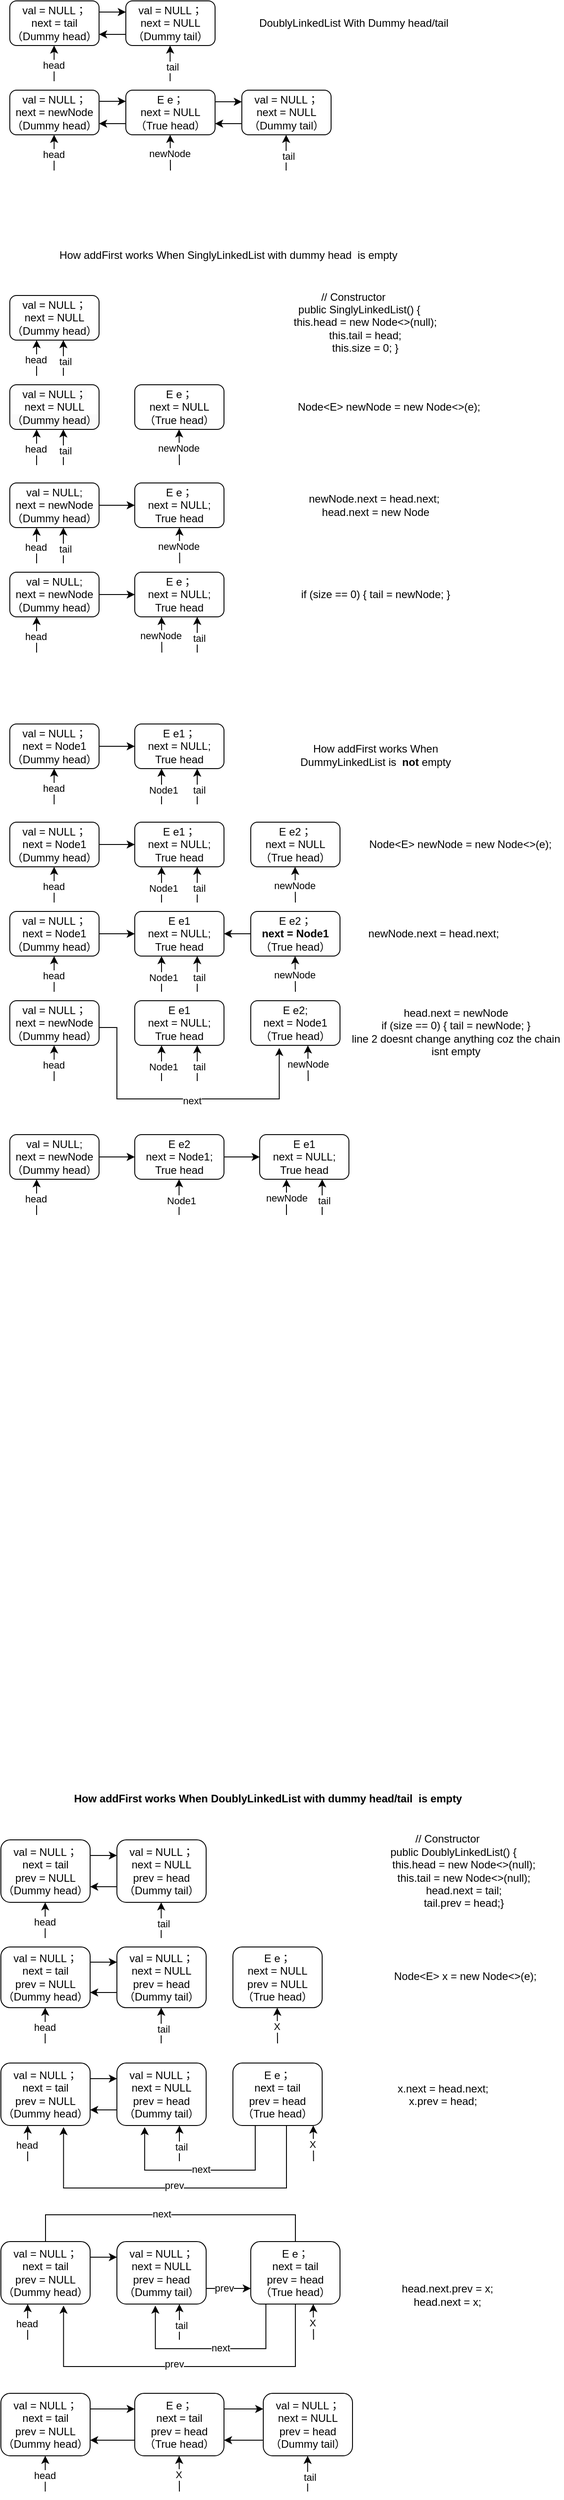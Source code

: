 <mxfile version="24.8.3">
  <diagram name="第 1 页" id="qlcvybe7hUZZmdxirPUt">
    <mxGraphModel dx="1295" dy="722" grid="1" gridSize="10" guides="1" tooltips="1" connect="1" arrows="1" fold="1" page="1" pageScale="1" pageWidth="827" pageHeight="2000" math="0" shadow="0">
      <root>
        <mxCell id="0" />
        <mxCell id="1" parent="0" />
        <mxCell id="mQjx6YvmcRkoalYIc-x7-11" style="edgeStyle=orthogonalEdgeStyle;rounded=0;orthogonalLoop=1;jettySize=auto;html=1;exitX=1;exitY=0.25;exitDx=0;exitDy=0;entryX=0;entryY=0.25;entryDx=0;entryDy=0;" parent="1" source="DNiUE65koTyi9ecOA7-o-2" target="mQjx6YvmcRkoalYIc-x7-5" edge="1">
          <mxGeometry relative="1" as="geometry" />
        </mxCell>
        <mxCell id="DNiUE65koTyi9ecOA7-o-2" value="&lt;div&gt;val = NULL；&lt;div&gt;next = tail&lt;div&gt;（Dummy head）&lt;br&gt;&lt;/div&gt;&lt;/div&gt;&lt;/div&gt;" style="rounded=1;whiteSpace=wrap;html=1;" parent="1" vertex="1">
          <mxGeometry x="80" y="10" width="100" height="50" as="geometry" />
        </mxCell>
        <mxCell id="DNiUE65koTyi9ecOA7-o-3" value="" style="endArrow=classic;html=1;rounded=0;" parent="1" edge="1">
          <mxGeometry width="50" height="50" relative="1" as="geometry">
            <mxPoint x="129.63" y="100" as="sourcePoint" />
            <mxPoint x="129.63" y="60" as="targetPoint" />
          </mxGeometry>
        </mxCell>
        <mxCell id="DNiUE65koTyi9ecOA7-o-4" value="head" style="edgeLabel;html=1;align=center;verticalAlign=middle;resizable=0;points=[];" parent="DNiUE65koTyi9ecOA7-o-3" vertex="1" connectable="0">
          <mxGeometry x="-0.11" y="1" relative="1" as="geometry">
            <mxPoint as="offset" />
          </mxGeometry>
        </mxCell>
        <mxCell id="DNiUE65koTyi9ecOA7-o-11" value="&lt;br&gt;&lt;span style=&quot;color: rgb(0, 0, 0); font-family: Helvetica; font-size: 12px; font-style: normal; font-variant-ligatures: normal; font-variant-caps: normal; font-weight: 400; letter-spacing: normal; orphans: 2; text-align: center; text-indent: 0px; text-transform: none; widows: 2; word-spacing: 0px; -webkit-text-stroke-width: 0px; white-space: normal; background-color: rgb(251, 251, 251); text-decoration-thickness: initial; text-decoration-style: initial; text-decoration-color: initial; display: inline !important; float: none;&quot;&gt;val = NULL；&lt;/span&gt;&lt;div&gt;next = NULL&lt;div&gt;&lt;div&gt;&lt;span style=&quot;color: rgb(0, 0, 0); font-family: Helvetica; font-size: 12px; font-style: normal; font-variant-ligatures: normal; font-variant-caps: normal; font-weight: 400; letter-spacing: normal; orphans: 2; text-align: center; text-indent: 0px; text-transform: none; widows: 2; word-spacing: 0px; -webkit-text-stroke-width: 0px; white-space: normal; background-color: rgb(251, 251, 251); text-decoration-thickness: initial; text-decoration-style: initial; text-decoration-color: initial; display: inline !important; float: none;&quot;&gt;（Dummy head）&lt;/span&gt;&lt;br&gt;&lt;br&gt;&lt;/div&gt;&lt;/div&gt;&lt;/div&gt;" style="rounded=1;whiteSpace=wrap;html=1;" parent="1" vertex="1">
          <mxGeometry x="80" y="440" width="100" height="50" as="geometry" />
        </mxCell>
        <mxCell id="DNiUE65koTyi9ecOA7-o-12" value="" style="endArrow=classic;html=1;rounded=0;" parent="1" edge="1">
          <mxGeometry width="50" height="50" relative="1" as="geometry">
            <mxPoint x="110" y="530" as="sourcePoint" />
            <mxPoint x="110" y="490" as="targetPoint" />
          </mxGeometry>
        </mxCell>
        <mxCell id="DNiUE65koTyi9ecOA7-o-13" value="head" style="edgeLabel;html=1;align=center;verticalAlign=middle;resizable=0;points=[];" parent="DNiUE65koTyi9ecOA7-o-12" vertex="1" connectable="0">
          <mxGeometry x="-0.11" y="1" relative="1" as="geometry">
            <mxPoint as="offset" />
          </mxGeometry>
        </mxCell>
        <mxCell id="DNiUE65koTyi9ecOA7-o-14" value="" style="endArrow=classic;html=1;rounded=0;" parent="1" edge="1">
          <mxGeometry width="50" height="50" relative="1" as="geometry">
            <mxPoint x="140" y="530" as="sourcePoint" />
            <mxPoint x="140" y="490" as="targetPoint" />
          </mxGeometry>
        </mxCell>
        <mxCell id="DNiUE65koTyi9ecOA7-o-15" value="tail" style="edgeLabel;html=1;align=center;verticalAlign=middle;resizable=0;points=[];" parent="DNiUE65koTyi9ecOA7-o-14" vertex="1" connectable="0">
          <mxGeometry x="-0.051" y="-2" relative="1" as="geometry">
            <mxPoint y="3" as="offset" />
          </mxGeometry>
        </mxCell>
        <mxCell id="DNiUE65koTyi9ecOA7-o-16" value="How addFirst works When SinglyLinkedList with dummy head &amp;nbsp;is e&lt;span style=&quot;background-color: initial;&quot;&gt;mpty&lt;/span&gt;" style="text;strokeColor=none;align=center;fillColor=none;html=1;verticalAlign=middle;whiteSpace=wrap;rounded=0;" parent="1" vertex="1">
          <mxGeometry x="80" y="280" width="490" height="30" as="geometry" />
        </mxCell>
        <mxCell id="DNiUE65koTyi9ecOA7-o-17" value="&lt;div&gt;E e；&lt;/div&gt;&lt;div&gt;next = NULL&lt;/div&gt;&lt;div&gt;（True head）&lt;/div&gt;" style="rounded=1;whiteSpace=wrap;html=1;" parent="1" vertex="1">
          <mxGeometry x="220" y="440" width="100" height="50" as="geometry" />
        </mxCell>
        <mxCell id="DNiUE65koTyi9ecOA7-o-30" style="edgeStyle=orthogonalEdgeStyle;rounded=0;orthogonalLoop=1;jettySize=auto;html=1;exitX=1;exitY=0.5;exitDx=0;exitDy=0;entryX=0;entryY=0.5;entryDx=0;entryDy=0;" parent="1" source="DNiUE65koTyi9ecOA7-o-18" target="DNiUE65koTyi9ecOA7-o-23" edge="1">
          <mxGeometry relative="1" as="geometry" />
        </mxCell>
        <mxCell id="DNiUE65koTyi9ecOA7-o-18" value="val = NULL;&lt;div&gt;next = newNode&lt;div&gt;（Dummy head）&lt;br&gt;&lt;/div&gt;&lt;/div&gt;" style="rounded=1;whiteSpace=wrap;html=1;" parent="1" vertex="1">
          <mxGeometry x="80" y="550" width="100" height="50" as="geometry" />
        </mxCell>
        <mxCell id="DNiUE65koTyi9ecOA7-o-19" value="" style="endArrow=classic;html=1;rounded=0;" parent="1" edge="1">
          <mxGeometry width="50" height="50" relative="1" as="geometry">
            <mxPoint x="110" y="640" as="sourcePoint" />
            <mxPoint x="110" y="600" as="targetPoint" />
          </mxGeometry>
        </mxCell>
        <mxCell id="DNiUE65koTyi9ecOA7-o-20" value="head" style="edgeLabel;html=1;align=center;verticalAlign=middle;resizable=0;points=[];" parent="DNiUE65koTyi9ecOA7-o-19" vertex="1" connectable="0">
          <mxGeometry x="-0.11" y="1" relative="1" as="geometry">
            <mxPoint as="offset" />
          </mxGeometry>
        </mxCell>
        <mxCell id="DNiUE65koTyi9ecOA7-o-21" value="" style="endArrow=classic;html=1;rounded=0;" parent="1" edge="1">
          <mxGeometry width="50" height="50" relative="1" as="geometry">
            <mxPoint x="140" y="640" as="sourcePoint" />
            <mxPoint x="140" y="600" as="targetPoint" />
          </mxGeometry>
        </mxCell>
        <mxCell id="DNiUE65koTyi9ecOA7-o-22" value="tail" style="edgeLabel;html=1;align=center;verticalAlign=middle;resizable=0;points=[];" parent="DNiUE65koTyi9ecOA7-o-21" vertex="1" connectable="0">
          <mxGeometry x="-0.051" y="-2" relative="1" as="geometry">
            <mxPoint y="3" as="offset" />
          </mxGeometry>
        </mxCell>
        <mxCell id="DNiUE65koTyi9ecOA7-o-23" value="&lt;div&gt;E e；&lt;/div&gt;&lt;div&gt;next = NULL;&lt;/div&gt;&lt;div&gt;True head&lt;/div&gt;" style="rounded=1;whiteSpace=wrap;html=1;" parent="1" vertex="1">
          <mxGeometry x="220" y="550" width="100" height="50" as="geometry" />
        </mxCell>
        <mxCell id="DNiUE65koTyi9ecOA7-o-25" value="&lt;div&gt;newNode.next = head.next;&amp;nbsp;&lt;br&gt;&lt;/div&gt;head.next = new Node" style="text;strokeColor=none;align=center;fillColor=none;html=1;verticalAlign=middle;whiteSpace=wrap;rounded=0;" parent="1" vertex="1">
          <mxGeometry x="400" y="560" width="180" height="30" as="geometry" />
        </mxCell>
        <mxCell id="DNiUE65koTyi9ecOA7-o-26" value="Node&amp;lt;E&amp;gt; newNode = new Node&amp;lt;&amp;gt;(e);" style="text;strokeColor=none;align=center;fillColor=none;html=1;verticalAlign=middle;whiteSpace=wrap;rounded=0;" parent="1" vertex="1">
          <mxGeometry x="390" y="450" width="230" height="30" as="geometry" />
        </mxCell>
        <mxCell id="DNiUE65koTyi9ecOA7-o-27" value="" style="endArrow=classic;html=1;rounded=0;" parent="1" edge="1">
          <mxGeometry width="50" height="50" relative="1" as="geometry">
            <mxPoint x="270" y="530" as="sourcePoint" />
            <mxPoint x="269.66" y="490" as="targetPoint" />
          </mxGeometry>
        </mxCell>
        <mxCell id="DNiUE65koTyi9ecOA7-o-29" value="newNode" style="edgeLabel;html=1;align=center;verticalAlign=middle;resizable=0;points=[];" parent="DNiUE65koTyi9ecOA7-o-27" vertex="1" connectable="0">
          <mxGeometry x="-0.031" y="1" relative="1" as="geometry">
            <mxPoint as="offset" />
          </mxGeometry>
        </mxCell>
        <mxCell id="YS2Ss6CImBsCrJw-YWtE-1" style="edgeStyle=orthogonalEdgeStyle;rounded=0;orthogonalLoop=1;jettySize=auto;html=1;exitX=1;exitY=0.5;exitDx=0;exitDy=0;entryX=0;entryY=0.5;entryDx=0;entryDy=0;" parent="1" source="YS2Ss6CImBsCrJw-YWtE-2" target="YS2Ss6CImBsCrJw-YWtE-7" edge="1">
          <mxGeometry relative="1" as="geometry" />
        </mxCell>
        <mxCell id="YS2Ss6CImBsCrJw-YWtE-2" value="val = NULL;&lt;div&gt;next = newNode&lt;div&gt;（Dummy head）&lt;br&gt;&lt;/div&gt;&lt;/div&gt;" style="rounded=1;whiteSpace=wrap;html=1;" parent="1" vertex="1">
          <mxGeometry x="80" y="650" width="100" height="50" as="geometry" />
        </mxCell>
        <mxCell id="YS2Ss6CImBsCrJw-YWtE-3" value="" style="endArrow=classic;html=1;rounded=0;" parent="1" edge="1">
          <mxGeometry width="50" height="50" relative="1" as="geometry">
            <mxPoint x="110" y="740" as="sourcePoint" />
            <mxPoint x="110" y="700" as="targetPoint" />
          </mxGeometry>
        </mxCell>
        <mxCell id="YS2Ss6CImBsCrJw-YWtE-4" value="head" style="edgeLabel;html=1;align=center;verticalAlign=middle;resizable=0;points=[];" parent="YS2Ss6CImBsCrJw-YWtE-3" vertex="1" connectable="0">
          <mxGeometry x="-0.11" y="1" relative="1" as="geometry">
            <mxPoint as="offset" />
          </mxGeometry>
        </mxCell>
        <mxCell id="YS2Ss6CImBsCrJw-YWtE-7" value="&lt;div&gt;E e；&lt;/div&gt;&lt;div&gt;next = NULL;&lt;/div&gt;&lt;div&gt;True head&lt;/div&gt;" style="rounded=1;whiteSpace=wrap;html=1;" parent="1" vertex="1">
          <mxGeometry x="220" y="650" width="100" height="50" as="geometry" />
        </mxCell>
        <mxCell id="YS2Ss6CImBsCrJw-YWtE-8" value="if (size == 0) { tail = newNode; }" style="text;strokeColor=none;align=center;fillColor=none;html=1;verticalAlign=middle;whiteSpace=wrap;rounded=0;" parent="1" vertex="1">
          <mxGeometry x="400" y="660" width="180" height="30" as="geometry" />
        </mxCell>
        <mxCell id="YS2Ss6CImBsCrJw-YWtE-9" value="" style="endArrow=classic;html=1;rounded=0;" parent="1" edge="1">
          <mxGeometry width="50" height="50" relative="1" as="geometry">
            <mxPoint x="290" y="740" as="sourcePoint" />
            <mxPoint x="290" y="700" as="targetPoint" />
          </mxGeometry>
        </mxCell>
        <mxCell id="YS2Ss6CImBsCrJw-YWtE-10" value="tail" style="edgeLabel;html=1;align=center;verticalAlign=middle;resizable=0;points=[];" parent="YS2Ss6CImBsCrJw-YWtE-9" vertex="1" connectable="0">
          <mxGeometry x="-0.051" y="-2" relative="1" as="geometry">
            <mxPoint y="3" as="offset" />
          </mxGeometry>
        </mxCell>
        <mxCell id="YS2Ss6CImBsCrJw-YWtE-47" style="edgeStyle=orthogonalEdgeStyle;rounded=0;orthogonalLoop=1;jettySize=auto;html=1;entryX=0;entryY=0.5;entryDx=0;entryDy=0;" parent="1" source="YS2Ss6CImBsCrJw-YWtE-11" target="YS2Ss6CImBsCrJw-YWtE-44" edge="1">
          <mxGeometry relative="1" as="geometry" />
        </mxCell>
        <mxCell id="YS2Ss6CImBsCrJw-YWtE-11" value="&lt;div&gt;val = NULL；&lt;div&gt;next = Node1&lt;div&gt;（Dummy head）&lt;br&gt;&lt;/div&gt;&lt;/div&gt;&lt;/div&gt;" style="rounded=1;whiteSpace=wrap;html=1;" parent="1" vertex="1">
          <mxGeometry x="80" y="820" width="100" height="50" as="geometry" />
        </mxCell>
        <mxCell id="YS2Ss6CImBsCrJw-YWtE-12" value="" style="endArrow=classic;html=1;rounded=0;" parent="1" edge="1">
          <mxGeometry width="50" height="50" relative="1" as="geometry">
            <mxPoint x="129.66" y="910" as="sourcePoint" />
            <mxPoint x="129.66" y="870" as="targetPoint" />
          </mxGeometry>
        </mxCell>
        <mxCell id="YS2Ss6CImBsCrJw-YWtE-13" value="head" style="edgeLabel;html=1;align=center;verticalAlign=middle;resizable=0;points=[];" parent="YS2Ss6CImBsCrJw-YWtE-12" vertex="1" connectable="0">
          <mxGeometry x="-0.11" y="1" relative="1" as="geometry">
            <mxPoint as="offset" />
          </mxGeometry>
        </mxCell>
        <mxCell id="YS2Ss6CImBsCrJw-YWtE-21" value="How addFirst works When DummyLinkedList is&amp;nbsp; &lt;b&gt;not&lt;/b&gt; e&lt;span style=&quot;background-color: initial;&quot;&gt;mpty&lt;/span&gt;" style="text;strokeColor=none;align=center;fillColor=none;html=1;verticalAlign=middle;whiteSpace=wrap;rounded=0;" parent="1" vertex="1">
          <mxGeometry x="370" y="840" width="240" height="30" as="geometry" />
        </mxCell>
        <mxCell id="YS2Ss6CImBsCrJw-YWtE-30" value="head.next = newNode&lt;div&gt;if (size == 0) { tail = newNode; }&lt;br&gt;&lt;/div&gt;&lt;div&gt;line 2 doesnt change anything coz the chain isnt empty&lt;/div&gt;" style="text;strokeColor=none;align=center;fillColor=none;html=1;verticalAlign=middle;whiteSpace=wrap;rounded=0;" parent="1" vertex="1">
          <mxGeometry x="460" y="1150" width="240" height="30" as="geometry" />
        </mxCell>
        <mxCell id="YS2Ss6CImBsCrJw-YWtE-31" value="Node&amp;lt;E&amp;gt; newNode = new Node&amp;lt;&amp;gt;(e);" style="text;strokeColor=none;align=center;fillColor=none;html=1;verticalAlign=middle;whiteSpace=wrap;rounded=0;" parent="1" vertex="1">
          <mxGeometry x="470" y="940" width="230" height="30" as="geometry" />
        </mxCell>
        <mxCell id="YS2Ss6CImBsCrJw-YWtE-34" style="edgeStyle=orthogonalEdgeStyle;rounded=0;orthogonalLoop=1;jettySize=auto;html=1;exitX=1;exitY=0.5;exitDx=0;exitDy=0;entryX=0;entryY=0.5;entryDx=0;entryDy=0;" parent="1" source="YS2Ss6CImBsCrJw-YWtE-35" target="YS2Ss6CImBsCrJw-YWtE-38" edge="1">
          <mxGeometry relative="1" as="geometry" />
        </mxCell>
        <mxCell id="YS2Ss6CImBsCrJw-YWtE-35" value="val = NULL;&lt;div&gt;next = newNode&lt;div&gt;（Dummy head）&lt;br&gt;&lt;/div&gt;&lt;/div&gt;" style="rounded=1;whiteSpace=wrap;html=1;" parent="1" vertex="1">
          <mxGeometry x="80" y="1280" width="100" height="50" as="geometry" />
        </mxCell>
        <mxCell id="YS2Ss6CImBsCrJw-YWtE-36" value="" style="endArrow=classic;html=1;rounded=0;" parent="1" edge="1">
          <mxGeometry width="50" height="50" relative="1" as="geometry">
            <mxPoint x="110" y="1370" as="sourcePoint" />
            <mxPoint x="110" y="1330" as="targetPoint" />
          </mxGeometry>
        </mxCell>
        <mxCell id="YS2Ss6CImBsCrJw-YWtE-37" value="head" style="edgeLabel;html=1;align=center;verticalAlign=middle;resizable=0;points=[];" parent="YS2Ss6CImBsCrJw-YWtE-36" vertex="1" connectable="0">
          <mxGeometry x="-0.11" y="1" relative="1" as="geometry">
            <mxPoint as="offset" />
          </mxGeometry>
        </mxCell>
        <mxCell id="YS2Ss6CImBsCrJw-YWtE-94" style="edgeStyle=orthogonalEdgeStyle;rounded=0;orthogonalLoop=1;jettySize=auto;html=1;entryX=0;entryY=0.5;entryDx=0;entryDy=0;" parent="1" source="YS2Ss6CImBsCrJw-YWtE-38" target="YS2Ss6CImBsCrJw-YWtE-91" edge="1">
          <mxGeometry relative="1" as="geometry" />
        </mxCell>
        <mxCell id="YS2Ss6CImBsCrJw-YWtE-38" value="&lt;div&gt;E e2&lt;/div&gt;&lt;div&gt;next = Node1;&lt;/div&gt;&lt;div&gt;True hea&lt;span style=&quot;background-color: initial;&quot;&gt;d&lt;/span&gt;&lt;/div&gt;" style="rounded=1;whiteSpace=wrap;html=1;" parent="1" vertex="1">
          <mxGeometry x="220" y="1280" width="100" height="50" as="geometry" />
        </mxCell>
        <mxCell id="YS2Ss6CImBsCrJw-YWtE-40" value="" style="endArrow=classic;html=1;rounded=0;" parent="1" edge="1">
          <mxGeometry width="50" height="50" relative="1" as="geometry">
            <mxPoint x="430" y="1370" as="sourcePoint" />
            <mxPoint x="430" y="1330" as="targetPoint" />
          </mxGeometry>
        </mxCell>
        <mxCell id="YS2Ss6CImBsCrJw-YWtE-41" value="tail" style="edgeLabel;html=1;align=center;verticalAlign=middle;resizable=0;points=[];" parent="YS2Ss6CImBsCrJw-YWtE-40" vertex="1" connectable="0">
          <mxGeometry x="-0.051" y="-2" relative="1" as="geometry">
            <mxPoint y="3" as="offset" />
          </mxGeometry>
        </mxCell>
        <mxCell id="YS2Ss6CImBsCrJw-YWtE-44" value="&lt;div&gt;E e1；&lt;/div&gt;&lt;div&gt;next = NULL;&lt;/div&gt;&lt;div&gt;True head&lt;/div&gt;" style="rounded=1;whiteSpace=wrap;html=1;" parent="1" vertex="1">
          <mxGeometry x="220" y="820" width="100" height="50" as="geometry" />
        </mxCell>
        <mxCell id="YS2Ss6CImBsCrJw-YWtE-45" value="" style="endArrow=classic;html=1;rounded=0;" parent="1" edge="1">
          <mxGeometry width="50" height="50" relative="1" as="geometry">
            <mxPoint x="290" y="910" as="sourcePoint" />
            <mxPoint x="290" y="870" as="targetPoint" />
          </mxGeometry>
        </mxCell>
        <mxCell id="YS2Ss6CImBsCrJw-YWtE-46" value="tail" style="edgeLabel;html=1;align=center;verticalAlign=middle;resizable=0;points=[];" parent="YS2Ss6CImBsCrJw-YWtE-45" vertex="1" connectable="0">
          <mxGeometry x="-0.051" y="-2" relative="1" as="geometry">
            <mxPoint y="3" as="offset" />
          </mxGeometry>
        </mxCell>
        <mxCell id="YS2Ss6CImBsCrJw-YWtE-48" value="" style="endArrow=classic;html=1;rounded=0;" parent="1" edge="1">
          <mxGeometry width="50" height="50" relative="1" as="geometry">
            <mxPoint x="250" y="910" as="sourcePoint" />
            <mxPoint x="250" y="870" as="targetPoint" />
          </mxGeometry>
        </mxCell>
        <mxCell id="YS2Ss6CImBsCrJw-YWtE-49" value="Node1" style="edgeLabel;html=1;align=center;verticalAlign=middle;resizable=0;points=[];" parent="YS2Ss6CImBsCrJw-YWtE-48" vertex="1" connectable="0">
          <mxGeometry x="-0.051" y="-2" relative="1" as="geometry">
            <mxPoint y="3" as="offset" />
          </mxGeometry>
        </mxCell>
        <mxCell id="YS2Ss6CImBsCrJw-YWtE-50" style="edgeStyle=orthogonalEdgeStyle;rounded=0;orthogonalLoop=1;jettySize=auto;html=1;entryX=0;entryY=0.5;entryDx=0;entryDy=0;" parent="1" source="YS2Ss6CImBsCrJw-YWtE-51" target="YS2Ss6CImBsCrJw-YWtE-54" edge="1">
          <mxGeometry relative="1" as="geometry" />
        </mxCell>
        <mxCell id="YS2Ss6CImBsCrJw-YWtE-51" value="&lt;div&gt;val = NULL；&lt;div&gt;next = Node1&lt;div&gt;（Dummy head）&lt;br&gt;&lt;/div&gt;&lt;/div&gt;&lt;/div&gt;" style="rounded=1;whiteSpace=wrap;html=1;" parent="1" vertex="1">
          <mxGeometry x="80" y="930" width="100" height="50" as="geometry" />
        </mxCell>
        <mxCell id="YS2Ss6CImBsCrJw-YWtE-52" value="" style="endArrow=classic;html=1;rounded=0;" parent="1" edge="1">
          <mxGeometry width="50" height="50" relative="1" as="geometry">
            <mxPoint x="129.66" y="1020" as="sourcePoint" />
            <mxPoint x="129.66" y="980" as="targetPoint" />
          </mxGeometry>
        </mxCell>
        <mxCell id="YS2Ss6CImBsCrJw-YWtE-53" value="head" style="edgeLabel;html=1;align=center;verticalAlign=middle;resizable=0;points=[];" parent="YS2Ss6CImBsCrJw-YWtE-52" vertex="1" connectable="0">
          <mxGeometry x="-0.11" y="1" relative="1" as="geometry">
            <mxPoint as="offset" />
          </mxGeometry>
        </mxCell>
        <mxCell id="YS2Ss6CImBsCrJw-YWtE-54" value="&lt;div&gt;E e1；&lt;/div&gt;&lt;div&gt;next = NULL;&lt;/div&gt;&lt;div&gt;True head&lt;/div&gt;" style="rounded=1;whiteSpace=wrap;html=1;" parent="1" vertex="1">
          <mxGeometry x="220" y="930" width="100" height="50" as="geometry" />
        </mxCell>
        <mxCell id="YS2Ss6CImBsCrJw-YWtE-55" value="" style="endArrow=classic;html=1;rounded=0;" parent="1" edge="1">
          <mxGeometry width="50" height="50" relative="1" as="geometry">
            <mxPoint x="290" y="1020" as="sourcePoint" />
            <mxPoint x="290" y="980" as="targetPoint" />
          </mxGeometry>
        </mxCell>
        <mxCell id="YS2Ss6CImBsCrJw-YWtE-56" value="tail" style="edgeLabel;html=1;align=center;verticalAlign=middle;resizable=0;points=[];" parent="YS2Ss6CImBsCrJw-YWtE-55" vertex="1" connectable="0">
          <mxGeometry x="-0.051" y="-2" relative="1" as="geometry">
            <mxPoint y="3" as="offset" />
          </mxGeometry>
        </mxCell>
        <mxCell id="YS2Ss6CImBsCrJw-YWtE-57" value="" style="endArrow=classic;html=1;rounded=0;" parent="1" edge="1">
          <mxGeometry width="50" height="50" relative="1" as="geometry">
            <mxPoint x="250" y="1020" as="sourcePoint" />
            <mxPoint x="250" y="980" as="targetPoint" />
          </mxGeometry>
        </mxCell>
        <mxCell id="YS2Ss6CImBsCrJw-YWtE-58" value="Node1" style="edgeLabel;html=1;align=center;verticalAlign=middle;resizable=0;points=[];" parent="YS2Ss6CImBsCrJw-YWtE-57" vertex="1" connectable="0">
          <mxGeometry x="-0.051" y="-2" relative="1" as="geometry">
            <mxPoint y="3" as="offset" />
          </mxGeometry>
        </mxCell>
        <mxCell id="YS2Ss6CImBsCrJw-YWtE-59" value="&lt;div&gt;E e2；&lt;/div&gt;&lt;div&gt;next = NULL&lt;/div&gt;&lt;div&gt;（True head）&lt;/div&gt;" style="rounded=1;whiteSpace=wrap;html=1;" parent="1" vertex="1">
          <mxGeometry x="350" y="930" width="100" height="50" as="geometry" />
        </mxCell>
        <mxCell id="YS2Ss6CImBsCrJw-YWtE-60" value="" style="endArrow=classic;html=1;rounded=0;" parent="1" edge="1">
          <mxGeometry width="50" height="50" relative="1" as="geometry">
            <mxPoint x="400" y="1020" as="sourcePoint" />
            <mxPoint x="399.66" y="980" as="targetPoint" />
          </mxGeometry>
        </mxCell>
        <mxCell id="YS2Ss6CImBsCrJw-YWtE-61" value="newNode" style="edgeLabel;html=1;align=center;verticalAlign=middle;resizable=0;points=[];" parent="YS2Ss6CImBsCrJw-YWtE-60" vertex="1" connectable="0">
          <mxGeometry x="-0.031" y="1" relative="1" as="geometry">
            <mxPoint as="offset" />
          </mxGeometry>
        </mxCell>
        <mxCell id="YS2Ss6CImBsCrJw-YWtE-74" style="edgeStyle=orthogonalEdgeStyle;rounded=0;orthogonalLoop=1;jettySize=auto;html=1;exitX=1;exitY=0.5;exitDx=0;exitDy=0;entryX=0.319;entryY=1.057;entryDx=0;entryDy=0;entryPerimeter=0;" parent="1" target="YS2Ss6CImBsCrJw-YWtE-71" edge="1">
          <mxGeometry relative="1" as="geometry">
            <mxPoint x="380" y="1265" as="targetPoint" />
            <mxPoint x="180" y="1160" as="sourcePoint" />
            <Array as="points">
              <mxPoint x="200" y="1160" />
              <mxPoint x="200" y="1240" />
              <mxPoint x="382" y="1240" />
            </Array>
          </mxGeometry>
        </mxCell>
        <mxCell id="fUFQjAp8c7mc_2xEMTQe-3" value="next" style="edgeLabel;html=1;align=center;verticalAlign=middle;resizable=0;points=[];" vertex="1" connectable="0" parent="YS2Ss6CImBsCrJw-YWtE-74">
          <mxGeometry x="0.082" y="-2" relative="1" as="geometry">
            <mxPoint as="offset" />
          </mxGeometry>
        </mxCell>
        <mxCell id="YS2Ss6CImBsCrJw-YWtE-63" value="&lt;div&gt;val = NULL；&lt;div&gt;next = newNode&lt;div&gt;（Dummy head）&lt;br&gt;&lt;/div&gt;&lt;/div&gt;&lt;/div&gt;" style="rounded=1;whiteSpace=wrap;html=1;" parent="1" vertex="1">
          <mxGeometry x="80" y="1130" width="100" height="50" as="geometry" />
        </mxCell>
        <mxCell id="YS2Ss6CImBsCrJw-YWtE-64" value="" style="endArrow=classic;html=1;rounded=0;" parent="1" edge="1">
          <mxGeometry width="50" height="50" relative="1" as="geometry">
            <mxPoint x="129.66" y="1220" as="sourcePoint" />
            <mxPoint x="129.66" y="1180" as="targetPoint" />
          </mxGeometry>
        </mxCell>
        <mxCell id="YS2Ss6CImBsCrJw-YWtE-65" value="head" style="edgeLabel;html=1;align=center;verticalAlign=middle;resizable=0;points=[];" parent="YS2Ss6CImBsCrJw-YWtE-64" vertex="1" connectable="0">
          <mxGeometry x="-0.11" y="1" relative="1" as="geometry">
            <mxPoint as="offset" />
          </mxGeometry>
        </mxCell>
        <mxCell id="YS2Ss6CImBsCrJw-YWtE-66" value="&lt;div&gt;E e1&lt;/div&gt;&lt;div&gt;next = NULL;&lt;/div&gt;&lt;div&gt;True head&lt;/div&gt;" style="rounded=1;whiteSpace=wrap;html=1;" parent="1" vertex="1">
          <mxGeometry x="220" y="1130" width="100" height="50" as="geometry" />
        </mxCell>
        <mxCell id="YS2Ss6CImBsCrJw-YWtE-67" value="" style="endArrow=classic;html=1;rounded=0;" parent="1" edge="1">
          <mxGeometry width="50" height="50" relative="1" as="geometry">
            <mxPoint x="290" y="1220" as="sourcePoint" />
            <mxPoint x="290" y="1180" as="targetPoint" />
          </mxGeometry>
        </mxCell>
        <mxCell id="YS2Ss6CImBsCrJw-YWtE-68" value="tail" style="edgeLabel;html=1;align=center;verticalAlign=middle;resizable=0;points=[];" parent="YS2Ss6CImBsCrJw-YWtE-67" vertex="1" connectable="0">
          <mxGeometry x="-0.051" y="-2" relative="1" as="geometry">
            <mxPoint y="3" as="offset" />
          </mxGeometry>
        </mxCell>
        <mxCell id="YS2Ss6CImBsCrJw-YWtE-69" value="" style="endArrow=classic;html=1;rounded=0;" parent="1" edge="1">
          <mxGeometry width="50" height="50" relative="1" as="geometry">
            <mxPoint x="250" y="1220" as="sourcePoint" />
            <mxPoint x="250" y="1180" as="targetPoint" />
          </mxGeometry>
        </mxCell>
        <mxCell id="YS2Ss6CImBsCrJw-YWtE-70" value="Node1" style="edgeLabel;html=1;align=center;verticalAlign=middle;resizable=0;points=[];" parent="YS2Ss6CImBsCrJw-YWtE-69" vertex="1" connectable="0">
          <mxGeometry x="-0.051" y="-2" relative="1" as="geometry">
            <mxPoint y="3" as="offset" />
          </mxGeometry>
        </mxCell>
        <mxCell id="YS2Ss6CImBsCrJw-YWtE-71" value="&lt;div&gt;E e2;&lt;/div&gt;&lt;div&gt;next = Node1&lt;/div&gt;&lt;div&gt;（True head）&lt;/div&gt;" style="rounded=1;whiteSpace=wrap;html=1;" parent="1" vertex="1">
          <mxGeometry x="350" y="1130" width="100" height="50" as="geometry" />
        </mxCell>
        <mxCell id="YS2Ss6CImBsCrJw-YWtE-72" value="" style="endArrow=classic;html=1;rounded=0;" parent="1" edge="1">
          <mxGeometry width="50" height="50" relative="1" as="geometry">
            <mxPoint x="414.34" y="1220" as="sourcePoint" />
            <mxPoint x="414.0" y="1180" as="targetPoint" />
          </mxGeometry>
        </mxCell>
        <mxCell id="YS2Ss6CImBsCrJw-YWtE-73" value="newNode" style="edgeLabel;html=1;align=center;verticalAlign=middle;resizable=0;points=[];" parent="YS2Ss6CImBsCrJw-YWtE-72" vertex="1" connectable="0">
          <mxGeometry x="-0.031" y="1" relative="1" as="geometry">
            <mxPoint x="1" as="offset" />
          </mxGeometry>
        </mxCell>
        <mxCell id="YS2Ss6CImBsCrJw-YWtE-76" value="newNode.next = head.next;" style="text;strokeColor=none;align=center;fillColor=none;html=1;verticalAlign=middle;whiteSpace=wrap;rounded=0;" parent="1" vertex="1">
          <mxGeometry x="440" y="1040" width="230" height="30" as="geometry" />
        </mxCell>
        <mxCell id="YS2Ss6CImBsCrJw-YWtE-77" style="edgeStyle=orthogonalEdgeStyle;rounded=0;orthogonalLoop=1;jettySize=auto;html=1;entryX=0;entryY=0.5;entryDx=0;entryDy=0;" parent="1" source="YS2Ss6CImBsCrJw-YWtE-78" target="YS2Ss6CImBsCrJw-YWtE-81" edge="1">
          <mxGeometry relative="1" as="geometry" />
        </mxCell>
        <mxCell id="YS2Ss6CImBsCrJw-YWtE-78" value="&lt;div&gt;val = NULL；&lt;div&gt;next = Node1&lt;div&gt;（Dummy head）&lt;br&gt;&lt;/div&gt;&lt;/div&gt;&lt;/div&gt;" style="rounded=1;whiteSpace=wrap;html=1;" parent="1" vertex="1">
          <mxGeometry x="80" y="1030" width="100" height="50" as="geometry" />
        </mxCell>
        <mxCell id="YS2Ss6CImBsCrJw-YWtE-79" value="" style="endArrow=classic;html=1;rounded=0;" parent="1" edge="1">
          <mxGeometry width="50" height="50" relative="1" as="geometry">
            <mxPoint x="129.66" y="1120" as="sourcePoint" />
            <mxPoint x="129.66" y="1080" as="targetPoint" />
          </mxGeometry>
        </mxCell>
        <mxCell id="YS2Ss6CImBsCrJw-YWtE-80" value="head" style="edgeLabel;html=1;align=center;verticalAlign=middle;resizable=0;points=[];" parent="YS2Ss6CImBsCrJw-YWtE-79" vertex="1" connectable="0">
          <mxGeometry x="-0.11" y="1" relative="1" as="geometry">
            <mxPoint as="offset" />
          </mxGeometry>
        </mxCell>
        <mxCell id="YS2Ss6CImBsCrJw-YWtE-81" value="&lt;div&gt;&lt;span style=&quot;background-color: initial;&quot;&gt;E e1&lt;/span&gt;&lt;/div&gt;&lt;div&gt;&lt;span style=&quot;background-color: initial;&quot;&gt;next = NULL;&lt;/span&gt;&lt;/div&gt;&lt;div&gt;True head&lt;/div&gt;" style="rounded=1;whiteSpace=wrap;html=1;" parent="1" vertex="1">
          <mxGeometry x="220" y="1030" width="100" height="50" as="geometry" />
        </mxCell>
        <mxCell id="YS2Ss6CImBsCrJw-YWtE-82" value="" style="endArrow=classic;html=1;rounded=0;" parent="1" edge="1">
          <mxGeometry width="50" height="50" relative="1" as="geometry">
            <mxPoint x="290" y="1120" as="sourcePoint" />
            <mxPoint x="290" y="1080" as="targetPoint" />
          </mxGeometry>
        </mxCell>
        <mxCell id="YS2Ss6CImBsCrJw-YWtE-83" value="tail" style="edgeLabel;html=1;align=center;verticalAlign=middle;resizable=0;points=[];" parent="YS2Ss6CImBsCrJw-YWtE-82" vertex="1" connectable="0">
          <mxGeometry x="-0.051" y="-2" relative="1" as="geometry">
            <mxPoint y="3" as="offset" />
          </mxGeometry>
        </mxCell>
        <mxCell id="YS2Ss6CImBsCrJw-YWtE-84" value="" style="endArrow=classic;html=1;rounded=0;" parent="1" edge="1">
          <mxGeometry width="50" height="50" relative="1" as="geometry">
            <mxPoint x="250" y="1120" as="sourcePoint" />
            <mxPoint x="250" y="1080" as="targetPoint" />
          </mxGeometry>
        </mxCell>
        <mxCell id="YS2Ss6CImBsCrJw-YWtE-85" value="Node1" style="edgeLabel;html=1;align=center;verticalAlign=middle;resizable=0;points=[];" parent="YS2Ss6CImBsCrJw-YWtE-84" vertex="1" connectable="0">
          <mxGeometry x="-0.051" y="-2" relative="1" as="geometry">
            <mxPoint y="3" as="offset" />
          </mxGeometry>
        </mxCell>
        <mxCell id="YS2Ss6CImBsCrJw-YWtE-90" style="edgeStyle=orthogonalEdgeStyle;rounded=0;orthogonalLoop=1;jettySize=auto;html=1;exitX=0;exitY=0.5;exitDx=0;exitDy=0;entryX=1;entryY=0.5;entryDx=0;entryDy=0;" parent="1" source="YS2Ss6CImBsCrJw-YWtE-86" target="YS2Ss6CImBsCrJw-YWtE-81" edge="1">
          <mxGeometry relative="1" as="geometry" />
        </mxCell>
        <mxCell id="YS2Ss6CImBsCrJw-YWtE-86" value="&lt;div&gt;E e2；&lt;/div&gt;&lt;div&gt;&lt;b&gt;next = Node1&lt;/b&gt;&lt;/div&gt;&lt;div&gt;（True head）&lt;/div&gt;" style="rounded=1;whiteSpace=wrap;html=1;" parent="1" vertex="1">
          <mxGeometry x="350" y="1030" width="100" height="50" as="geometry" />
        </mxCell>
        <mxCell id="YS2Ss6CImBsCrJw-YWtE-87" value="" style="endArrow=classic;html=1;rounded=0;" parent="1" edge="1">
          <mxGeometry width="50" height="50" relative="1" as="geometry">
            <mxPoint x="400" y="1120" as="sourcePoint" />
            <mxPoint x="399.66" y="1080" as="targetPoint" />
          </mxGeometry>
        </mxCell>
        <mxCell id="YS2Ss6CImBsCrJw-YWtE-88" value="newNode" style="edgeLabel;html=1;align=center;verticalAlign=middle;resizable=0;points=[];" parent="YS2Ss6CImBsCrJw-YWtE-87" vertex="1" connectable="0">
          <mxGeometry x="-0.031" y="1" relative="1" as="geometry">
            <mxPoint as="offset" />
          </mxGeometry>
        </mxCell>
        <mxCell id="YS2Ss6CImBsCrJw-YWtE-91" value="&lt;div&gt;E e1&lt;/div&gt;&lt;div&gt;next = NULL;&lt;/div&gt;&lt;div&gt;True head&lt;/div&gt;" style="rounded=1;whiteSpace=wrap;html=1;" parent="1" vertex="1">
          <mxGeometry x="360" y="1280" width="100" height="50" as="geometry" />
        </mxCell>
        <mxCell id="YS2Ss6CImBsCrJw-YWtE-92" value="" style="endArrow=classic;html=1;rounded=0;" parent="1" edge="1">
          <mxGeometry width="50" height="50" relative="1" as="geometry">
            <mxPoint x="269.66" y="1370" as="sourcePoint" />
            <mxPoint x="269.66" y="1330" as="targetPoint" />
          </mxGeometry>
        </mxCell>
        <mxCell id="YS2Ss6CImBsCrJw-YWtE-93" value="Node1" style="edgeLabel;html=1;align=center;verticalAlign=middle;resizable=0;points=[];" parent="YS2Ss6CImBsCrJw-YWtE-92" vertex="1" connectable="0">
          <mxGeometry x="-0.051" y="-2" relative="1" as="geometry">
            <mxPoint y="3" as="offset" />
          </mxGeometry>
        </mxCell>
        <mxCell id="GUcz8cL9nUCftzBW9rbB-1" value="" style="endArrow=classic;html=1;rounded=0;" parent="1" edge="1">
          <mxGeometry width="50" height="50" relative="1" as="geometry">
            <mxPoint x="270.34" y="640" as="sourcePoint" />
            <mxPoint x="270.0" y="600" as="targetPoint" />
          </mxGeometry>
        </mxCell>
        <mxCell id="GUcz8cL9nUCftzBW9rbB-2" value="newNode" style="edgeLabel;html=1;align=center;verticalAlign=middle;resizable=0;points=[];" parent="GUcz8cL9nUCftzBW9rbB-1" vertex="1" connectable="0">
          <mxGeometry x="-0.031" y="1" relative="1" as="geometry">
            <mxPoint as="offset" />
          </mxGeometry>
        </mxCell>
        <mxCell id="GUcz8cL9nUCftzBW9rbB-3" value="" style="endArrow=classic;html=1;rounded=0;" parent="1" edge="1">
          <mxGeometry width="50" height="50" relative="1" as="geometry">
            <mxPoint x="250.34" y="740" as="sourcePoint" />
            <mxPoint x="250" y="700" as="targetPoint" />
          </mxGeometry>
        </mxCell>
        <mxCell id="GUcz8cL9nUCftzBW9rbB-4" value="newNode" style="edgeLabel;html=1;align=center;verticalAlign=middle;resizable=0;points=[];" parent="GUcz8cL9nUCftzBW9rbB-3" vertex="1" connectable="0">
          <mxGeometry x="-0.031" y="1" relative="1" as="geometry">
            <mxPoint as="offset" />
          </mxGeometry>
        </mxCell>
        <mxCell id="GUcz8cL9nUCftzBW9rbB-5" value="" style="endArrow=classic;html=1;rounded=0;" parent="1" edge="1">
          <mxGeometry width="50" height="50" relative="1" as="geometry">
            <mxPoint x="390" y="1370" as="sourcePoint" />
            <mxPoint x="390.0" y="1330" as="targetPoint" />
          </mxGeometry>
        </mxCell>
        <mxCell id="GUcz8cL9nUCftzBW9rbB-6" value="newNode" style="edgeLabel;html=1;align=center;verticalAlign=middle;resizable=0;points=[];" parent="GUcz8cL9nUCftzBW9rbB-5" vertex="1" connectable="0">
          <mxGeometry x="-0.031" y="1" relative="1" as="geometry">
            <mxPoint x="1" as="offset" />
          </mxGeometry>
        </mxCell>
        <mxCell id="mQjx6YvmcRkoalYIc-x7-1" value="&lt;div&gt;// Constructor&lt;/div&gt;&lt;div&gt;&amp;nbsp; &amp;nbsp; public SinglyLinkedList() {&lt;/div&gt;&lt;div&gt;&amp;nbsp; &amp;nbsp; &amp;nbsp; &amp;nbsp; this.head = new Node&amp;lt;&amp;gt;(null);&lt;/div&gt;&lt;div&gt;&amp;nbsp; &amp;nbsp; &amp;nbsp; &amp;nbsp; this.tail = head;&lt;/div&gt;&lt;div&gt;&amp;nbsp; &amp;nbsp; &amp;nbsp; &amp;nbsp; this.size = 0; }&lt;/div&gt;" style="text;strokeColor=none;align=center;fillColor=none;html=1;verticalAlign=middle;whiteSpace=wrap;rounded=0;" parent="1" vertex="1">
          <mxGeometry x="340" y="330" width="250" height="80" as="geometry" />
        </mxCell>
        <mxCell id="mQjx6YvmcRkoalYIc-x7-13" style="edgeStyle=orthogonalEdgeStyle;rounded=0;orthogonalLoop=1;jettySize=auto;html=1;exitX=0;exitY=0.75;exitDx=0;exitDy=0;entryX=1;entryY=0.75;entryDx=0;entryDy=0;" parent="1" source="mQjx6YvmcRkoalYIc-x7-5" target="DNiUE65koTyi9ecOA7-o-2" edge="1">
          <mxGeometry relative="1" as="geometry" />
        </mxCell>
        <mxCell id="mQjx6YvmcRkoalYIc-x7-5" value="&lt;div&gt;val = NULL；&lt;div&gt;next = NULL&lt;div&gt;（Dummy tail）&lt;br&gt;&lt;/div&gt;&lt;/div&gt;&lt;/div&gt;" style="rounded=1;whiteSpace=wrap;html=1;" parent="1" vertex="1">
          <mxGeometry x="210" y="10" width="100" height="50" as="geometry" />
        </mxCell>
        <mxCell id="mQjx6YvmcRkoalYIc-x7-8" value="" style="endArrow=classic;html=1;rounded=0;" parent="1" edge="1">
          <mxGeometry width="50" height="50" relative="1" as="geometry">
            <mxPoint x="259.63" y="100" as="sourcePoint" />
            <mxPoint x="259.63" y="60" as="targetPoint" />
          </mxGeometry>
        </mxCell>
        <mxCell id="mQjx6YvmcRkoalYIc-x7-9" value="tail" style="edgeLabel;html=1;align=center;verticalAlign=middle;resizable=0;points=[];" parent="mQjx6YvmcRkoalYIc-x7-8" vertex="1" connectable="0">
          <mxGeometry x="-0.051" y="-2" relative="1" as="geometry">
            <mxPoint y="3" as="offset" />
          </mxGeometry>
        </mxCell>
        <mxCell id="mQjx6YvmcRkoalYIc-x7-14" value="DoublyLinkedList With Dummy head/tail" style="text;html=1;align=center;verticalAlign=middle;resizable=0;points=[];autosize=1;strokeColor=none;fillColor=none;" parent="1" vertex="1">
          <mxGeometry x="345" y="20" width="240" height="30" as="geometry" />
        </mxCell>
        <mxCell id="mQjx6YvmcRkoalYIc-x7-35" style="edgeStyle=orthogonalEdgeStyle;rounded=0;orthogonalLoop=1;jettySize=auto;html=1;exitX=1;exitY=0.25;exitDx=0;exitDy=0;entryX=0;entryY=0.25;entryDx=0;entryDy=0;" parent="1" source="mQjx6YvmcRkoalYIc-x7-23" target="mQjx6YvmcRkoalYIc-x7-32" edge="1">
          <mxGeometry relative="1" as="geometry" />
        </mxCell>
        <mxCell id="mQjx6YvmcRkoalYIc-x7-23" value="&lt;div&gt;val = NULL；&lt;div&gt;next = newNode&lt;div&gt;（Dummy head）&lt;br&gt;&lt;/div&gt;&lt;/div&gt;&lt;/div&gt;" style="rounded=1;whiteSpace=wrap;html=1;" parent="1" vertex="1">
          <mxGeometry x="80" y="110" width="100" height="50" as="geometry" />
        </mxCell>
        <mxCell id="mQjx6YvmcRkoalYIc-x7-24" value="" style="endArrow=classic;html=1;rounded=0;" parent="1" edge="1">
          <mxGeometry width="50" height="50" relative="1" as="geometry">
            <mxPoint x="129.63" y="200" as="sourcePoint" />
            <mxPoint x="129.63" y="160" as="targetPoint" />
          </mxGeometry>
        </mxCell>
        <mxCell id="mQjx6YvmcRkoalYIc-x7-25" value="head" style="edgeLabel;html=1;align=center;verticalAlign=middle;resizable=0;points=[];" parent="mQjx6YvmcRkoalYIc-x7-24" vertex="1" connectable="0">
          <mxGeometry x="-0.11" y="1" relative="1" as="geometry">
            <mxPoint as="offset" />
          </mxGeometry>
        </mxCell>
        <mxCell id="mQjx6YvmcRkoalYIc-x7-26" value="&lt;div&gt;val = NULL；&lt;div&gt;next = NULL&lt;div&gt;（Dummy head）&lt;br&gt;&lt;/div&gt;&lt;/div&gt;&lt;/div&gt;" style="rounded=1;whiteSpace=wrap;html=1;" parent="1" vertex="1">
          <mxGeometry x="80" y="340" width="100" height="50" as="geometry" />
        </mxCell>
        <mxCell id="mQjx6YvmcRkoalYIc-x7-27" value="" style="endArrow=classic;html=1;rounded=0;" parent="1" edge="1">
          <mxGeometry width="50" height="50" relative="1" as="geometry">
            <mxPoint x="110" y="430" as="sourcePoint" />
            <mxPoint x="110" y="390" as="targetPoint" />
          </mxGeometry>
        </mxCell>
        <mxCell id="mQjx6YvmcRkoalYIc-x7-28" value="head" style="edgeLabel;html=1;align=center;verticalAlign=middle;resizable=0;points=[];" parent="mQjx6YvmcRkoalYIc-x7-27" vertex="1" connectable="0">
          <mxGeometry x="-0.11" y="1" relative="1" as="geometry">
            <mxPoint as="offset" />
          </mxGeometry>
        </mxCell>
        <mxCell id="mQjx6YvmcRkoalYIc-x7-29" value="" style="endArrow=classic;html=1;rounded=0;" parent="1" edge="1">
          <mxGeometry width="50" height="50" relative="1" as="geometry">
            <mxPoint x="140" y="430" as="sourcePoint" />
            <mxPoint x="140" y="390" as="targetPoint" />
          </mxGeometry>
        </mxCell>
        <mxCell id="mQjx6YvmcRkoalYIc-x7-30" value="tail" style="edgeLabel;html=1;align=center;verticalAlign=middle;resizable=0;points=[];" parent="mQjx6YvmcRkoalYIc-x7-29" vertex="1" connectable="0">
          <mxGeometry x="-0.051" y="-2" relative="1" as="geometry">
            <mxPoint y="3" as="offset" />
          </mxGeometry>
        </mxCell>
        <mxCell id="mQjx6YvmcRkoalYIc-x7-36" style="edgeStyle=orthogonalEdgeStyle;rounded=0;orthogonalLoop=1;jettySize=auto;html=1;exitX=0;exitY=0.75;exitDx=0;exitDy=0;entryX=1;entryY=0.75;entryDx=0;entryDy=0;" parent="1" source="mQjx6YvmcRkoalYIc-x7-32" target="mQjx6YvmcRkoalYIc-x7-23" edge="1">
          <mxGeometry relative="1" as="geometry" />
        </mxCell>
        <mxCell id="mQjx6YvmcRkoalYIc-x7-32" value="&lt;div&gt;E e；&lt;/div&gt;&lt;div&gt;next = NULL&lt;/div&gt;&lt;div&gt;（True head）&lt;/div&gt;" style="rounded=1;whiteSpace=wrap;html=1;" parent="1" vertex="1">
          <mxGeometry x="210" y="110" width="100" height="50" as="geometry" />
        </mxCell>
        <mxCell id="mQjx6YvmcRkoalYIc-x7-33" value="" style="endArrow=classic;html=1;rounded=0;" parent="1" edge="1">
          <mxGeometry width="50" height="50" relative="1" as="geometry">
            <mxPoint x="260" y="200" as="sourcePoint" />
            <mxPoint x="259.66" y="160" as="targetPoint" />
          </mxGeometry>
        </mxCell>
        <mxCell id="mQjx6YvmcRkoalYIc-x7-34" value="newNode" style="edgeLabel;html=1;align=center;verticalAlign=middle;resizable=0;points=[];" parent="mQjx6YvmcRkoalYIc-x7-33" vertex="1" connectable="0">
          <mxGeometry x="-0.031" y="1" relative="1" as="geometry">
            <mxPoint as="offset" />
          </mxGeometry>
        </mxCell>
        <mxCell id="mQjx6YvmcRkoalYIc-x7-37" style="edgeStyle=orthogonalEdgeStyle;rounded=0;orthogonalLoop=1;jettySize=auto;html=1;exitX=1;exitY=0.25;exitDx=0;exitDy=0;entryX=0;entryY=0.25;entryDx=0;entryDy=0;" parent="1" target="mQjx6YvmcRkoalYIc-x7-39" edge="1">
          <mxGeometry relative="1" as="geometry">
            <mxPoint x="310" y="123" as="sourcePoint" />
          </mxGeometry>
        </mxCell>
        <mxCell id="mQjx6YvmcRkoalYIc-x7-38" style="edgeStyle=orthogonalEdgeStyle;rounded=0;orthogonalLoop=1;jettySize=auto;html=1;exitX=0;exitY=0.75;exitDx=0;exitDy=0;entryX=1;entryY=0.75;entryDx=0;entryDy=0;" parent="1" source="mQjx6YvmcRkoalYIc-x7-39" edge="1">
          <mxGeometry relative="1" as="geometry">
            <mxPoint x="310" y="148" as="targetPoint" />
          </mxGeometry>
        </mxCell>
        <mxCell id="mQjx6YvmcRkoalYIc-x7-39" value="&lt;div&gt;val = NULL；&lt;div&gt;next = NULL&lt;div&gt;（Dummy tail）&lt;br&gt;&lt;/div&gt;&lt;/div&gt;&lt;/div&gt;" style="rounded=1;whiteSpace=wrap;html=1;" parent="1" vertex="1">
          <mxGeometry x="340" y="110" width="100" height="50" as="geometry" />
        </mxCell>
        <mxCell id="mQjx6YvmcRkoalYIc-x7-40" value="" style="endArrow=classic;html=1;rounded=0;" parent="1" edge="1">
          <mxGeometry width="50" height="50" relative="1" as="geometry">
            <mxPoint x="389.63" y="200" as="sourcePoint" />
            <mxPoint x="389.63" y="160" as="targetPoint" />
          </mxGeometry>
        </mxCell>
        <mxCell id="mQjx6YvmcRkoalYIc-x7-41" value="tail" style="edgeLabel;html=1;align=center;verticalAlign=middle;resizable=0;points=[];" parent="mQjx6YvmcRkoalYIc-x7-40" vertex="1" connectable="0">
          <mxGeometry x="-0.051" y="-2" relative="1" as="geometry">
            <mxPoint y="3" as="offset" />
          </mxGeometry>
        </mxCell>
        <mxCell id="mQjx6YvmcRkoalYIc-x7-42" value="&lt;b&gt;&lt;span style=&quot;caret-color: rgb(0, 0, 0); color: rgb(0, 0, 0); font-family: Helvetica; font-size: 12px; font-style: normal; font-variant-caps: normal; letter-spacing: normal; text-align: center; text-indent: 0px; text-transform: none; white-space: normal; word-spacing: 0px; -webkit-text-stroke-width: 0px; background-color: rgb(251, 251, 251); text-decoration: none; float: none; display: inline !important;&quot;&gt;How addFirst works When DoublyLinkedList with dummy head/tail &amp;nbsp;is e&lt;/span&gt;&lt;span style=&quot;caret-color: rgb(0, 0, 0); color: rgb(0, 0, 0); font-family: Helvetica; font-size: 12px; font-style: normal; font-variant-caps: normal; letter-spacing: normal; text-align: center; text-indent: 0px; text-transform: none; white-space: normal; word-spacing: 0px; -webkit-text-stroke-width: 0px; text-decoration: none; background-color: initial;&quot;&gt;mpty&lt;/span&gt;&lt;/b&gt;" style="text;whiteSpace=wrap;html=1;" parent="1" vertex="1">
          <mxGeometry x="150" y="2010" width="460" height="30" as="geometry" />
        </mxCell>
        <mxCell id="mQjx6YvmcRkoalYIc-x7-43" style="edgeStyle=orthogonalEdgeStyle;rounded=0;orthogonalLoop=1;jettySize=auto;html=1;exitX=1;exitY=0.25;exitDx=0;exitDy=0;entryX=0;entryY=0.25;entryDx=0;entryDy=0;" parent="1" source="mQjx6YvmcRkoalYIc-x7-44" target="mQjx6YvmcRkoalYIc-x7-48" edge="1">
          <mxGeometry relative="1" as="geometry" />
        </mxCell>
        <mxCell id="mQjx6YvmcRkoalYIc-x7-44" value="val = NULL；&lt;div&gt;next = tail&lt;div&gt;prev = NULL&lt;br&gt;&lt;div&gt;（Dummy head）&lt;br&gt;&lt;/div&gt;&lt;/div&gt;&lt;/div&gt;" style="rounded=1;whiteSpace=wrap;html=1;" parent="1" vertex="1">
          <mxGeometry x="70" y="2070" width="100" height="70" as="geometry" />
        </mxCell>
        <mxCell id="mQjx6YvmcRkoalYIc-x7-45" value="" style="endArrow=classic;html=1;rounded=0;" parent="1" edge="1">
          <mxGeometry width="50" height="50" relative="1" as="geometry">
            <mxPoint x="119.63" y="2180" as="sourcePoint" />
            <mxPoint x="119.63" y="2140" as="targetPoint" />
          </mxGeometry>
        </mxCell>
        <mxCell id="mQjx6YvmcRkoalYIc-x7-46" value="head" style="edgeLabel;html=1;align=center;verticalAlign=middle;resizable=0;points=[];" parent="mQjx6YvmcRkoalYIc-x7-45" vertex="1" connectable="0">
          <mxGeometry x="-0.11" y="1" relative="1" as="geometry">
            <mxPoint as="offset" />
          </mxGeometry>
        </mxCell>
        <mxCell id="mQjx6YvmcRkoalYIc-x7-47" style="edgeStyle=orthogonalEdgeStyle;rounded=0;orthogonalLoop=1;jettySize=auto;html=1;exitX=0;exitY=0.75;exitDx=0;exitDy=0;entryX=1;entryY=0.75;entryDx=0;entryDy=0;" parent="1" source="mQjx6YvmcRkoalYIc-x7-48" target="mQjx6YvmcRkoalYIc-x7-44" edge="1">
          <mxGeometry relative="1" as="geometry" />
        </mxCell>
        <mxCell id="mQjx6YvmcRkoalYIc-x7-48" value="&lt;div&gt;val = NULL；&lt;div&gt;next = NULL&lt;/div&gt;&lt;div&gt;prev = head&lt;br&gt;&lt;div&gt;（Dummy tail）&lt;br&gt;&lt;/div&gt;&lt;/div&gt;&lt;/div&gt;" style="rounded=1;whiteSpace=wrap;html=1;" parent="1" vertex="1">
          <mxGeometry x="200" y="2070" width="100" height="70" as="geometry" />
        </mxCell>
        <mxCell id="mQjx6YvmcRkoalYIc-x7-49" value="" style="endArrow=classic;html=1;rounded=0;" parent="1" edge="1">
          <mxGeometry width="50" height="50" relative="1" as="geometry">
            <mxPoint x="249.63" y="2180" as="sourcePoint" />
            <mxPoint x="249.63" y="2140" as="targetPoint" />
          </mxGeometry>
        </mxCell>
        <mxCell id="mQjx6YvmcRkoalYIc-x7-50" value="tail" style="edgeLabel;html=1;align=center;verticalAlign=middle;resizable=0;points=[];" parent="mQjx6YvmcRkoalYIc-x7-49" vertex="1" connectable="0">
          <mxGeometry x="-0.051" y="-2" relative="1" as="geometry">
            <mxPoint y="3" as="offset" />
          </mxGeometry>
        </mxCell>
        <mxCell id="mQjx6YvmcRkoalYIc-x7-51" value="&lt;div&gt;// Constructor&amp;nbsp; &amp;nbsp;&lt;/div&gt;&lt;div&gt;&amp;nbsp;public DoublyLinkedList() {&lt;/div&gt;&lt;div&gt;&amp;nbsp; &amp;nbsp; &amp;nbsp; &amp;nbsp; this.head = new Node&amp;lt;&amp;gt;(null);&lt;/div&gt;&lt;div&gt;&amp;nbsp; &amp;nbsp; &amp;nbsp; &amp;nbsp; this.tail = new Node&amp;lt;&amp;gt;(null);&lt;/div&gt;&lt;div&gt;&amp;nbsp; &amp;nbsp; &amp;nbsp; &amp;nbsp; head.next = tail;&lt;/div&gt;&lt;div&gt;&amp;nbsp; &amp;nbsp; &amp;nbsp; &amp;nbsp; tail.prev = head;}&lt;/div&gt;" style="text;html=1;align=center;verticalAlign=middle;resizable=0;points=[];autosize=1;strokeColor=none;fillColor=none;" parent="1" vertex="1">
          <mxGeometry x="470" y="2055" width="210" height="100" as="geometry" />
        </mxCell>
        <mxCell id="mQjx6YvmcRkoalYIc-x7-52" value="&amp;nbsp; &amp;nbsp;Node&amp;lt;E&amp;gt; x = new Node&amp;lt;&amp;gt;(e);" style="text;html=1;align=center;verticalAlign=middle;resizable=0;points=[];autosize=1;strokeColor=none;fillColor=none;" parent="1" vertex="1">
          <mxGeometry x="490" y="2208" width="190" height="30" as="geometry" />
        </mxCell>
        <mxCell id="mQjx6YvmcRkoalYIc-x7-53" style="edgeStyle=orthogonalEdgeStyle;rounded=0;orthogonalLoop=1;jettySize=auto;html=1;exitX=1;exitY=0.25;exitDx=0;exitDy=0;entryX=0;entryY=0.25;entryDx=0;entryDy=0;" parent="1" source="mQjx6YvmcRkoalYIc-x7-54" target="mQjx6YvmcRkoalYIc-x7-58" edge="1">
          <mxGeometry relative="1" as="geometry" />
        </mxCell>
        <mxCell id="mQjx6YvmcRkoalYIc-x7-54" value="&lt;div&gt;val = NULL；&lt;div&gt;next = tail&lt;/div&gt;&lt;div&gt;prev = NULL&lt;br&gt;&lt;div&gt;（Dummy head）&lt;br&gt;&lt;/div&gt;&lt;/div&gt;&lt;/div&gt;" style="rounded=1;whiteSpace=wrap;html=1;" parent="1" vertex="1">
          <mxGeometry x="70" y="2190" width="100" height="68" as="geometry" />
        </mxCell>
        <mxCell id="mQjx6YvmcRkoalYIc-x7-55" value="" style="endArrow=classic;html=1;rounded=0;" parent="1" edge="1">
          <mxGeometry width="50" height="50" relative="1" as="geometry">
            <mxPoint x="119.63" y="2298" as="sourcePoint" />
            <mxPoint x="119.63" y="2258" as="targetPoint" />
          </mxGeometry>
        </mxCell>
        <mxCell id="mQjx6YvmcRkoalYIc-x7-56" value="head" style="edgeLabel;html=1;align=center;verticalAlign=middle;resizable=0;points=[];" parent="mQjx6YvmcRkoalYIc-x7-55" vertex="1" connectable="0">
          <mxGeometry x="-0.11" y="1" relative="1" as="geometry">
            <mxPoint as="offset" />
          </mxGeometry>
        </mxCell>
        <mxCell id="mQjx6YvmcRkoalYIc-x7-57" style="edgeStyle=orthogonalEdgeStyle;rounded=0;orthogonalLoop=1;jettySize=auto;html=1;exitX=0;exitY=0.75;exitDx=0;exitDy=0;entryX=1;entryY=0.75;entryDx=0;entryDy=0;" parent="1" source="mQjx6YvmcRkoalYIc-x7-58" target="mQjx6YvmcRkoalYIc-x7-54" edge="1">
          <mxGeometry relative="1" as="geometry" />
        </mxCell>
        <mxCell id="mQjx6YvmcRkoalYIc-x7-58" value="&lt;div&gt;val = NULL；&lt;div&gt;next = NULL&lt;/div&gt;&lt;div&gt;prev = head&lt;br&gt;&lt;div&gt;（Dummy tail）&lt;br&gt;&lt;/div&gt;&lt;/div&gt;&lt;/div&gt;" style="rounded=1;whiteSpace=wrap;html=1;" parent="1" vertex="1">
          <mxGeometry x="200" y="2190" width="100" height="68" as="geometry" />
        </mxCell>
        <mxCell id="mQjx6YvmcRkoalYIc-x7-59" value="" style="endArrow=classic;html=1;rounded=0;" parent="1" edge="1">
          <mxGeometry width="50" height="50" relative="1" as="geometry">
            <mxPoint x="249.63" y="2298" as="sourcePoint" />
            <mxPoint x="249.63" y="2258" as="targetPoint" />
          </mxGeometry>
        </mxCell>
        <mxCell id="mQjx6YvmcRkoalYIc-x7-60" value="tail" style="edgeLabel;html=1;align=center;verticalAlign=middle;resizable=0;points=[];" parent="mQjx6YvmcRkoalYIc-x7-59" vertex="1" connectable="0">
          <mxGeometry x="-0.051" y="-2" relative="1" as="geometry">
            <mxPoint y="3" as="offset" />
          </mxGeometry>
        </mxCell>
        <mxCell id="mQjx6YvmcRkoalYIc-x7-61" value="&lt;div&gt;E e；&lt;/div&gt;&lt;div&gt;next = NULL&lt;/div&gt;&lt;div&gt;prev = NULL&lt;/div&gt;&lt;div&gt;（True head）&lt;/div&gt;" style="rounded=1;whiteSpace=wrap;html=1;" parent="1" vertex="1">
          <mxGeometry x="330" y="2190" width="100" height="68" as="geometry" />
        </mxCell>
        <mxCell id="mQjx6YvmcRkoalYIc-x7-62" value="" style="endArrow=classic;html=1;rounded=0;" parent="1" edge="1">
          <mxGeometry width="50" height="50" relative="1" as="geometry">
            <mxPoint x="380" y="2298" as="sourcePoint" />
            <mxPoint x="379.66" y="2258" as="targetPoint" />
          </mxGeometry>
        </mxCell>
        <mxCell id="mQjx6YvmcRkoalYIc-x7-63" value="X" style="edgeLabel;html=1;align=center;verticalAlign=middle;resizable=0;points=[];" parent="mQjx6YvmcRkoalYIc-x7-62" vertex="1" connectable="0">
          <mxGeometry x="-0.031" y="1" relative="1" as="geometry">
            <mxPoint as="offset" />
          </mxGeometry>
        </mxCell>
        <mxCell id="mQjx6YvmcRkoalYIc-x7-64" style="edgeStyle=orthogonalEdgeStyle;rounded=0;orthogonalLoop=1;jettySize=auto;html=1;exitX=1;exitY=0.25;exitDx=0;exitDy=0;entryX=0;entryY=0.25;entryDx=0;entryDy=0;" parent="1" source="mQjx6YvmcRkoalYIc-x7-65" target="mQjx6YvmcRkoalYIc-x7-69" edge="1">
          <mxGeometry relative="1" as="geometry" />
        </mxCell>
        <mxCell id="mQjx6YvmcRkoalYIc-x7-65" value="&lt;div&gt;val = NULL；&lt;div&gt;next = tail&lt;/div&gt;&lt;div&gt;prev = NULL&lt;br&gt;&lt;div&gt;（Dummy head）&lt;br&gt;&lt;/div&gt;&lt;/div&gt;&lt;/div&gt;" style="rounded=1;whiteSpace=wrap;html=1;" parent="1" vertex="1">
          <mxGeometry x="70" y="2320" width="100" height="70" as="geometry" />
        </mxCell>
        <mxCell id="mQjx6YvmcRkoalYIc-x7-66" value="" style="endArrow=classic;html=1;rounded=0;" parent="1" edge="1">
          <mxGeometry width="50" height="50" relative="1" as="geometry">
            <mxPoint x="100" y="2430" as="sourcePoint" />
            <mxPoint x="100" y="2390" as="targetPoint" />
          </mxGeometry>
        </mxCell>
        <mxCell id="mQjx6YvmcRkoalYIc-x7-67" value="head" style="edgeLabel;html=1;align=center;verticalAlign=middle;resizable=0;points=[];" parent="mQjx6YvmcRkoalYIc-x7-66" vertex="1" connectable="0">
          <mxGeometry x="-0.11" y="1" relative="1" as="geometry">
            <mxPoint as="offset" />
          </mxGeometry>
        </mxCell>
        <mxCell id="mQjx6YvmcRkoalYIc-x7-68" style="edgeStyle=orthogonalEdgeStyle;rounded=0;orthogonalLoop=1;jettySize=auto;html=1;exitX=0;exitY=0.75;exitDx=0;exitDy=0;entryX=1;entryY=0.75;entryDx=0;entryDy=0;" parent="1" source="mQjx6YvmcRkoalYIc-x7-69" target="mQjx6YvmcRkoalYIc-x7-65" edge="1">
          <mxGeometry relative="1" as="geometry" />
        </mxCell>
        <mxCell id="mQjx6YvmcRkoalYIc-x7-69" value="&lt;div&gt;val = NULL；&lt;div&gt;next = NULL&lt;/div&gt;&lt;div&gt;prev = head&lt;br&gt;&lt;div&gt;（Dummy tail）&lt;br&gt;&lt;/div&gt;&lt;/div&gt;&lt;/div&gt;" style="rounded=1;whiteSpace=wrap;html=1;" parent="1" vertex="1">
          <mxGeometry x="200" y="2320" width="100" height="70" as="geometry" />
        </mxCell>
        <mxCell id="mQjx6YvmcRkoalYIc-x7-70" value="" style="endArrow=classic;html=1;rounded=0;" parent="1" edge="1">
          <mxGeometry width="50" height="50" relative="1" as="geometry">
            <mxPoint x="270" y="2430" as="sourcePoint" />
            <mxPoint x="270" y="2390" as="targetPoint" />
          </mxGeometry>
        </mxCell>
        <mxCell id="mQjx6YvmcRkoalYIc-x7-71" value="tail" style="edgeLabel;html=1;align=center;verticalAlign=middle;resizable=0;points=[];" parent="mQjx6YvmcRkoalYIc-x7-70" vertex="1" connectable="0">
          <mxGeometry x="-0.051" y="-2" relative="1" as="geometry">
            <mxPoint y="3" as="offset" />
          </mxGeometry>
        </mxCell>
        <mxCell id="fUFQjAp8c7mc_2xEMTQe-4" style="edgeStyle=orthogonalEdgeStyle;rounded=0;orthogonalLoop=1;jettySize=auto;html=1;exitX=0.5;exitY=1;exitDx=0;exitDy=0;entryX=0.702;entryY=1.025;entryDx=0;entryDy=0;entryPerimeter=0;" edge="1" parent="1" target="mQjx6YvmcRkoalYIc-x7-65">
          <mxGeometry relative="1" as="geometry">
            <mxPoint x="140" y="2400" as="targetPoint" />
            <mxPoint x="399.97" y="2390" as="sourcePoint" />
            <Array as="points">
              <mxPoint x="390" y="2390" />
              <mxPoint x="390" y="2460" />
              <mxPoint x="140" y="2460" />
            </Array>
          </mxGeometry>
        </mxCell>
        <mxCell id="fUFQjAp8c7mc_2xEMTQe-5" value="prev" style="edgeLabel;html=1;align=center;verticalAlign=middle;resizable=0;points=[];" vertex="1" connectable="0" parent="fUFQjAp8c7mc_2xEMTQe-4">
          <mxGeometry x="0.037" y="-3" relative="1" as="geometry">
            <mxPoint as="offset" />
          </mxGeometry>
        </mxCell>
        <mxCell id="fUFQjAp8c7mc_2xEMTQe-6" style="edgeStyle=orthogonalEdgeStyle;rounded=0;orthogonalLoop=1;jettySize=auto;html=1;exitX=0.25;exitY=1;exitDx=0;exitDy=0;entryX=0.311;entryY=1.025;entryDx=0;entryDy=0;entryPerimeter=0;" edge="1" parent="1" source="mQjx6YvmcRkoalYIc-x7-72" target="mQjx6YvmcRkoalYIc-x7-69">
          <mxGeometry relative="1" as="geometry">
            <mxPoint x="230" y="2450" as="targetPoint" />
            <Array as="points">
              <mxPoint x="355" y="2440" />
              <mxPoint x="231" y="2440" />
            </Array>
          </mxGeometry>
        </mxCell>
        <mxCell id="fUFQjAp8c7mc_2xEMTQe-7" value="next" style="edgeLabel;html=1;align=center;verticalAlign=middle;resizable=0;points=[];" vertex="1" connectable="0" parent="fUFQjAp8c7mc_2xEMTQe-6">
          <mxGeometry x="-0.001" y="-1" relative="1" as="geometry">
            <mxPoint as="offset" />
          </mxGeometry>
        </mxCell>
        <mxCell id="mQjx6YvmcRkoalYIc-x7-72" value="&lt;div&gt;E e；&lt;/div&gt;&lt;div&gt;next = tail&lt;/div&gt;&lt;div&gt;prev = head&lt;/div&gt;&lt;div&gt;（True head）&lt;/div&gt;" style="rounded=1;whiteSpace=wrap;html=1;" parent="1" vertex="1">
          <mxGeometry x="330" y="2320" width="100" height="70" as="geometry" />
        </mxCell>
        <mxCell id="mQjx6YvmcRkoalYIc-x7-73" value="" style="endArrow=classic;html=1;rounded=0;" parent="1" edge="1">
          <mxGeometry width="50" height="50" relative="1" as="geometry">
            <mxPoint x="420.34" y="2430" as="sourcePoint" />
            <mxPoint x="420" y="2390" as="targetPoint" />
          </mxGeometry>
        </mxCell>
        <mxCell id="mQjx6YvmcRkoalYIc-x7-74" value="X" style="edgeLabel;html=1;align=center;verticalAlign=middle;resizable=0;points=[];" parent="mQjx6YvmcRkoalYIc-x7-73" vertex="1" connectable="0">
          <mxGeometry x="-0.031" y="1" relative="1" as="geometry">
            <mxPoint as="offset" />
          </mxGeometry>
        </mxCell>
        <mxCell id="fUFQjAp8c7mc_2xEMTQe-34" value="&lt;div&gt;x.next = head.next;&lt;/div&gt;&lt;div&gt;x.prev = head;&lt;/div&gt;&lt;div&gt;&lt;br&gt;&lt;/div&gt;" style="text;html=1;align=center;verticalAlign=middle;resizable=0;points=[];autosize=1;strokeColor=none;fillColor=none;" vertex="1" parent="1">
          <mxGeometry x="500" y="2333" width="130" height="60" as="geometry" />
        </mxCell>
        <mxCell id="fUFQjAp8c7mc_2xEMTQe-35" style="edgeStyle=orthogonalEdgeStyle;rounded=0;orthogonalLoop=1;jettySize=auto;html=1;exitX=1;exitY=0.25;exitDx=0;exitDy=0;entryX=0;entryY=0.25;entryDx=0;entryDy=0;" edge="1" parent="1" source="fUFQjAp8c7mc_2xEMTQe-36" target="fUFQjAp8c7mc_2xEMTQe-40">
          <mxGeometry relative="1" as="geometry" />
        </mxCell>
        <mxCell id="fUFQjAp8c7mc_2xEMTQe-54" style="edgeStyle=orthogonalEdgeStyle;rounded=0;orthogonalLoop=1;jettySize=auto;html=1;exitX=0.5;exitY=0;exitDx=0;exitDy=0;entryX=0.5;entryY=0;entryDx=0;entryDy=0;" edge="1" parent="1">
          <mxGeometry relative="1" as="geometry">
            <mxPoint x="400" y="2530" as="targetPoint" />
            <mxPoint x="120" y="2530" as="sourcePoint" />
            <Array as="points">
              <mxPoint x="120" y="2490" />
              <mxPoint x="400" y="2490" />
            </Array>
          </mxGeometry>
        </mxCell>
        <mxCell id="fUFQjAp8c7mc_2xEMTQe-55" value="next" style="edgeLabel;html=1;align=center;verticalAlign=middle;resizable=0;points=[];" vertex="1" connectable="0" parent="fUFQjAp8c7mc_2xEMTQe-54">
          <mxGeometry x="-0.019" y="1" relative="1" as="geometry">
            <mxPoint x="-7" as="offset" />
          </mxGeometry>
        </mxCell>
        <mxCell id="fUFQjAp8c7mc_2xEMTQe-36" value="&lt;div&gt;val = NULL；&lt;div&gt;next = tail&lt;/div&gt;&lt;div&gt;prev = NULL&lt;br&gt;&lt;div&gt;（Dummy head）&lt;br&gt;&lt;/div&gt;&lt;/div&gt;&lt;/div&gt;" style="rounded=1;whiteSpace=wrap;html=1;" vertex="1" parent="1">
          <mxGeometry x="70" y="2520.03" width="100" height="70" as="geometry" />
        </mxCell>
        <mxCell id="fUFQjAp8c7mc_2xEMTQe-37" value="" style="endArrow=classic;html=1;rounded=0;" edge="1" parent="1">
          <mxGeometry width="50" height="50" relative="1" as="geometry">
            <mxPoint x="100" y="2630.03" as="sourcePoint" />
            <mxPoint x="100" y="2590.03" as="targetPoint" />
          </mxGeometry>
        </mxCell>
        <mxCell id="fUFQjAp8c7mc_2xEMTQe-38" value="head" style="edgeLabel;html=1;align=center;verticalAlign=middle;resizable=0;points=[];" vertex="1" connectable="0" parent="fUFQjAp8c7mc_2xEMTQe-37">
          <mxGeometry x="-0.11" y="1" relative="1" as="geometry">
            <mxPoint as="offset" />
          </mxGeometry>
        </mxCell>
        <mxCell id="fUFQjAp8c7mc_2xEMTQe-51" style="edgeStyle=orthogonalEdgeStyle;rounded=0;orthogonalLoop=1;jettySize=auto;html=1;exitX=1;exitY=0.75;exitDx=0;exitDy=0;entryX=0;entryY=0.75;entryDx=0;entryDy=0;" edge="1" parent="1" source="fUFQjAp8c7mc_2xEMTQe-40" target="fUFQjAp8c7mc_2xEMTQe-47">
          <mxGeometry relative="1" as="geometry" />
        </mxCell>
        <mxCell id="fUFQjAp8c7mc_2xEMTQe-52" value="prev" style="edgeLabel;html=1;align=center;verticalAlign=middle;resizable=0;points=[];" vertex="1" connectable="0" parent="fUFQjAp8c7mc_2xEMTQe-51">
          <mxGeometry x="-0.225" y="1" relative="1" as="geometry">
            <mxPoint as="offset" />
          </mxGeometry>
        </mxCell>
        <mxCell id="fUFQjAp8c7mc_2xEMTQe-40" value="&lt;div&gt;val = NULL；&lt;div&gt;next = NULL&lt;/div&gt;&lt;div&gt;prev = head&lt;br&gt;&lt;div&gt;（Dummy tail）&lt;br&gt;&lt;/div&gt;&lt;/div&gt;&lt;/div&gt;" style="rounded=1;whiteSpace=wrap;html=1;" vertex="1" parent="1">
          <mxGeometry x="200" y="2520.03" width="100" height="70" as="geometry" />
        </mxCell>
        <mxCell id="fUFQjAp8c7mc_2xEMTQe-41" value="" style="endArrow=classic;html=1;rounded=0;" edge="1" parent="1">
          <mxGeometry width="50" height="50" relative="1" as="geometry">
            <mxPoint x="270" y="2630.03" as="sourcePoint" />
            <mxPoint x="270" y="2590.03" as="targetPoint" />
          </mxGeometry>
        </mxCell>
        <mxCell id="fUFQjAp8c7mc_2xEMTQe-42" value="tail" style="edgeLabel;html=1;align=center;verticalAlign=middle;resizable=0;points=[];" vertex="1" connectable="0" parent="fUFQjAp8c7mc_2xEMTQe-41">
          <mxGeometry x="-0.051" y="-2" relative="1" as="geometry">
            <mxPoint y="3" as="offset" />
          </mxGeometry>
        </mxCell>
        <mxCell id="fUFQjAp8c7mc_2xEMTQe-43" style="edgeStyle=orthogonalEdgeStyle;rounded=0;orthogonalLoop=1;jettySize=auto;html=1;exitX=0.5;exitY=1;exitDx=0;exitDy=0;entryX=0.702;entryY=1.025;entryDx=0;entryDy=0;entryPerimeter=0;" edge="1" parent="1" target="fUFQjAp8c7mc_2xEMTQe-36">
          <mxGeometry relative="1" as="geometry">
            <mxPoint x="140" y="2600.03" as="targetPoint" />
            <mxPoint x="399.97" y="2590.03" as="sourcePoint" />
            <Array as="points">
              <mxPoint x="400" y="2660.03" />
              <mxPoint x="140" y="2660.03" />
            </Array>
          </mxGeometry>
        </mxCell>
        <mxCell id="fUFQjAp8c7mc_2xEMTQe-44" value="prev" style="edgeLabel;html=1;align=center;verticalAlign=middle;resizable=0;points=[];" vertex="1" connectable="0" parent="fUFQjAp8c7mc_2xEMTQe-43">
          <mxGeometry x="0.037" y="-3" relative="1" as="geometry">
            <mxPoint as="offset" />
          </mxGeometry>
        </mxCell>
        <mxCell id="fUFQjAp8c7mc_2xEMTQe-45" style="edgeStyle=orthogonalEdgeStyle;rounded=0;orthogonalLoop=1;jettySize=auto;html=1;exitX=0.25;exitY=1;exitDx=0;exitDy=0;entryX=0.311;entryY=1.025;entryDx=0;entryDy=0;entryPerimeter=0;" edge="1" parent="1">
          <mxGeometry relative="1" as="geometry">
            <mxPoint x="243.06" y="2591.78" as="targetPoint" />
            <Array as="points">
              <mxPoint x="366.96" y="2640.03" />
              <mxPoint x="242.96" y="2640.03" />
            </Array>
            <mxPoint x="386.96" y="2590.03" as="sourcePoint" />
          </mxGeometry>
        </mxCell>
        <mxCell id="fUFQjAp8c7mc_2xEMTQe-46" value="next" style="edgeLabel;html=1;align=center;verticalAlign=middle;resizable=0;points=[];" vertex="1" connectable="0" parent="fUFQjAp8c7mc_2xEMTQe-45">
          <mxGeometry x="-0.001" y="-1" relative="1" as="geometry">
            <mxPoint as="offset" />
          </mxGeometry>
        </mxCell>
        <mxCell id="fUFQjAp8c7mc_2xEMTQe-47" value="&lt;div&gt;E e；&lt;/div&gt;&lt;div&gt;next = tail&lt;/div&gt;&lt;div&gt;prev = head&lt;/div&gt;&lt;div&gt;（True head）&lt;/div&gt;" style="rounded=1;whiteSpace=wrap;html=1;" vertex="1" parent="1">
          <mxGeometry x="350" y="2520.03" width="100" height="70" as="geometry" />
        </mxCell>
        <mxCell id="fUFQjAp8c7mc_2xEMTQe-48" value="" style="endArrow=classic;html=1;rounded=0;" edge="1" parent="1">
          <mxGeometry width="50" height="50" relative="1" as="geometry">
            <mxPoint x="420.34" y="2630.03" as="sourcePoint" />
            <mxPoint x="420" y="2590.03" as="targetPoint" />
          </mxGeometry>
        </mxCell>
        <mxCell id="fUFQjAp8c7mc_2xEMTQe-49" value="X" style="edgeLabel;html=1;align=center;verticalAlign=middle;resizable=0;points=[];" vertex="1" connectable="0" parent="fUFQjAp8c7mc_2xEMTQe-48">
          <mxGeometry x="-0.031" y="1" relative="1" as="geometry">
            <mxPoint as="offset" />
          </mxGeometry>
        </mxCell>
        <mxCell id="fUFQjAp8c7mc_2xEMTQe-53" value="&lt;div&gt;head.next.prev = x;&lt;/div&gt;&lt;div&gt;&lt;div&gt;head.next = x;&lt;/div&gt;&lt;/div&gt;" style="text;html=1;align=center;verticalAlign=middle;resizable=0;points=[];autosize=1;strokeColor=none;fillColor=none;" vertex="1" parent="1">
          <mxGeometry x="505" y="2560" width="130" height="40" as="geometry" />
        </mxCell>
        <mxCell id="fUFQjAp8c7mc_2xEMTQe-58" style="edgeStyle=orthogonalEdgeStyle;rounded=0;orthogonalLoop=1;jettySize=auto;html=1;exitX=1;exitY=0.25;exitDx=0;exitDy=0;entryX=0;entryY=0.25;entryDx=0;entryDy=0;" edge="1" parent="1" source="fUFQjAp8c7mc_2xEMTQe-56" target="fUFQjAp8c7mc_2xEMTQe-57">
          <mxGeometry relative="1" as="geometry" />
        </mxCell>
        <mxCell id="fUFQjAp8c7mc_2xEMTQe-56" value="&lt;div&gt;val = NULL；&lt;div&gt;next = tail&lt;/div&gt;&lt;div&gt;prev = NULL&lt;br&gt;&lt;div&gt;（Dummy head）&lt;br&gt;&lt;/div&gt;&lt;/div&gt;&lt;/div&gt;" style="rounded=1;whiteSpace=wrap;html=1;" vertex="1" parent="1">
          <mxGeometry x="70" y="2690" width="100" height="70" as="geometry" />
        </mxCell>
        <mxCell id="fUFQjAp8c7mc_2xEMTQe-59" style="edgeStyle=orthogonalEdgeStyle;rounded=0;orthogonalLoop=1;jettySize=auto;html=1;exitX=0;exitY=0.75;exitDx=0;exitDy=0;entryX=1;entryY=0.75;entryDx=0;entryDy=0;" edge="1" parent="1" source="fUFQjAp8c7mc_2xEMTQe-57" target="fUFQjAp8c7mc_2xEMTQe-56">
          <mxGeometry relative="1" as="geometry" />
        </mxCell>
        <mxCell id="fUFQjAp8c7mc_2xEMTQe-61" style="edgeStyle=orthogonalEdgeStyle;rounded=0;orthogonalLoop=1;jettySize=auto;html=1;exitX=1;exitY=0.25;exitDx=0;exitDy=0;entryX=0;entryY=0.25;entryDx=0;entryDy=0;" edge="1" parent="1" source="fUFQjAp8c7mc_2xEMTQe-57" target="fUFQjAp8c7mc_2xEMTQe-60">
          <mxGeometry relative="1" as="geometry" />
        </mxCell>
        <mxCell id="fUFQjAp8c7mc_2xEMTQe-57" value="&lt;div&gt;E e；&lt;/div&gt;&lt;div&gt;next = tail&lt;/div&gt;&lt;div&gt;prev = head&lt;/div&gt;&lt;div&gt;（True head）&lt;/div&gt;" style="rounded=1;whiteSpace=wrap;html=1;" vertex="1" parent="1">
          <mxGeometry x="220" y="2690" width="100" height="70" as="geometry" />
        </mxCell>
        <mxCell id="fUFQjAp8c7mc_2xEMTQe-62" style="edgeStyle=orthogonalEdgeStyle;rounded=0;orthogonalLoop=1;jettySize=auto;html=1;exitX=0;exitY=0.75;exitDx=0;exitDy=0;entryX=1;entryY=0.75;entryDx=0;entryDy=0;" edge="1" parent="1" source="fUFQjAp8c7mc_2xEMTQe-60" target="fUFQjAp8c7mc_2xEMTQe-57">
          <mxGeometry relative="1" as="geometry" />
        </mxCell>
        <mxCell id="fUFQjAp8c7mc_2xEMTQe-60" value="&lt;div&gt;val = NULL；&lt;div&gt;next = NULL&lt;/div&gt;&lt;div&gt;prev = head&lt;br&gt;&lt;div&gt;（Dummy tail）&lt;br&gt;&lt;/div&gt;&lt;/div&gt;&lt;/div&gt;" style="rounded=1;whiteSpace=wrap;html=1;" vertex="1" parent="1">
          <mxGeometry x="364" y="2690" width="100" height="70" as="geometry" />
        </mxCell>
        <mxCell id="fUFQjAp8c7mc_2xEMTQe-63" value="" style="endArrow=classic;html=1;rounded=0;" edge="1" parent="1">
          <mxGeometry width="50" height="50" relative="1" as="geometry">
            <mxPoint x="119.71" y="2800" as="sourcePoint" />
            <mxPoint x="119.71" y="2760" as="targetPoint" />
            <Array as="points">
              <mxPoint x="119.71" y="2779.97" />
            </Array>
          </mxGeometry>
        </mxCell>
        <mxCell id="fUFQjAp8c7mc_2xEMTQe-64" value="head" style="edgeLabel;html=1;align=center;verticalAlign=middle;resizable=0;points=[];" vertex="1" connectable="0" parent="fUFQjAp8c7mc_2xEMTQe-63">
          <mxGeometry x="-0.11" y="1" relative="1" as="geometry">
            <mxPoint as="offset" />
          </mxGeometry>
        </mxCell>
        <mxCell id="fUFQjAp8c7mc_2xEMTQe-65" value="" style="endArrow=classic;html=1;rounded=0;" edge="1" parent="1">
          <mxGeometry width="50" height="50" relative="1" as="geometry">
            <mxPoint x="270.05" y="2800" as="sourcePoint" />
            <mxPoint x="269.71" y="2760" as="targetPoint" />
          </mxGeometry>
        </mxCell>
        <mxCell id="fUFQjAp8c7mc_2xEMTQe-66" value="X" style="edgeLabel;html=1;align=center;verticalAlign=middle;resizable=0;points=[];" vertex="1" connectable="0" parent="fUFQjAp8c7mc_2xEMTQe-65">
          <mxGeometry x="-0.031" y="1" relative="1" as="geometry">
            <mxPoint as="offset" />
          </mxGeometry>
        </mxCell>
        <mxCell id="fUFQjAp8c7mc_2xEMTQe-67" value="" style="endArrow=classic;html=1;rounded=0;" edge="1" parent="1">
          <mxGeometry width="50" height="50" relative="1" as="geometry">
            <mxPoint x="413.71" y="2800" as="sourcePoint" />
            <mxPoint x="413.71" y="2760" as="targetPoint" />
          </mxGeometry>
        </mxCell>
        <mxCell id="fUFQjAp8c7mc_2xEMTQe-68" value="tail" style="edgeLabel;html=1;align=center;verticalAlign=middle;resizable=0;points=[];" vertex="1" connectable="0" parent="fUFQjAp8c7mc_2xEMTQe-67">
          <mxGeometry x="-0.051" y="-2" relative="1" as="geometry">
            <mxPoint y="3" as="offset" />
          </mxGeometry>
        </mxCell>
      </root>
    </mxGraphModel>
  </diagram>
</mxfile>
